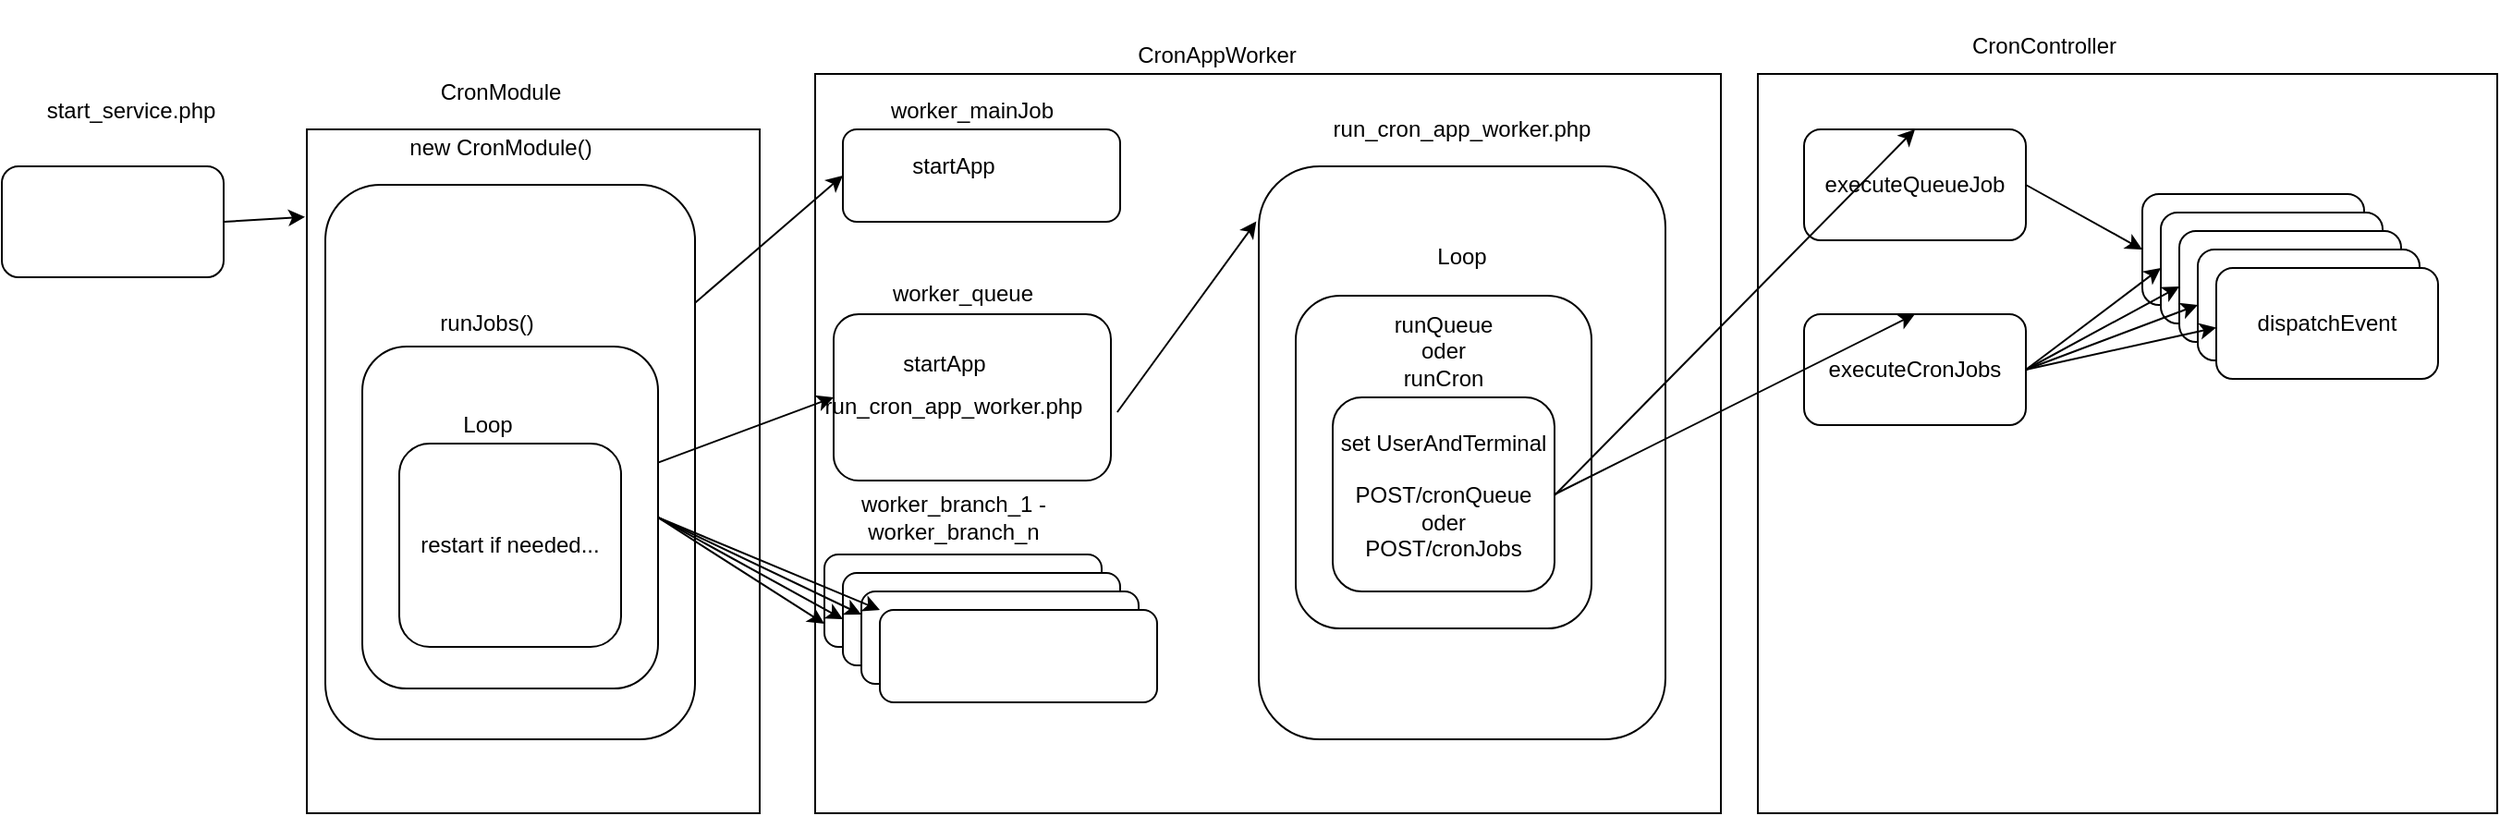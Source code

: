 <mxfile version="14.6.6" type="github">
  <diagram id="3WkeCDNO4JOJ7i5teq0Y" name="Page-1">
    <mxGraphModel dx="2591" dy="739" grid="1" gridSize="10" guides="1" tooltips="1" connect="1" arrows="1" fold="1" page="1" pageScale="1" pageWidth="1169" pageHeight="827" math="0" shadow="0">
      <root>
        <mxCell id="0" />
        <mxCell id="1" parent="0" />
        <mxCell id="vHGJKrFZ5tcl8I4FfaOA-48" value="" style="rounded=0;whiteSpace=wrap;html=1;" parent="1" vertex="1">
          <mxGeometry x="310" y="40" width="490" height="400" as="geometry" />
        </mxCell>
        <mxCell id="vHGJKrFZ5tcl8I4FfaOA-3" value="" style="whiteSpace=wrap;html=1;" parent="1" vertex="1">
          <mxGeometry x="35" y="70" width="245" height="370" as="geometry" />
        </mxCell>
        <mxCell id="vHGJKrFZ5tcl8I4FfaOA-1" value="" style="rounded=1;whiteSpace=wrap;html=1;" parent="1" vertex="1">
          <mxGeometry x="45" y="100" width="200" height="300" as="geometry" />
        </mxCell>
        <mxCell id="vHGJKrFZ5tcl8I4FfaOA-17" value="" style="rounded=1;whiteSpace=wrap;html=1;" parent="1" vertex="1">
          <mxGeometry x="65" y="187.5" width="160" height="185" as="geometry" />
        </mxCell>
        <mxCell id="vHGJKrFZ5tcl8I4FfaOA-2" value="" style="rounded=1;whiteSpace=wrap;html=1;" parent="1" vertex="1">
          <mxGeometry x="320" y="170" width="150" height="90" as="geometry" />
        </mxCell>
        <mxCell id="vHGJKrFZ5tcl8I4FfaOA-4" value="new CronModule()" style="text;html=1;strokeColor=none;fillColor=none;align=center;verticalAlign=middle;whiteSpace=wrap;rounded=0;" parent="1" vertex="1">
          <mxGeometry x="80" y="70" width="120" height="20" as="geometry" />
        </mxCell>
        <mxCell id="vHGJKrFZ5tcl8I4FfaOA-6" value="worker_queue" style="text;html=1;strokeColor=none;fillColor=none;align=center;verticalAlign=middle;whiteSpace=wrap;rounded=0;" parent="1" vertex="1">
          <mxGeometry x="300" y="149" width="180" height="20" as="geometry" />
        </mxCell>
        <mxCell id="vHGJKrFZ5tcl8I4FfaOA-7" value="" style="rounded=1;whiteSpace=wrap;html=1;" parent="1" vertex="1">
          <mxGeometry x="325" y="70" width="150" height="50" as="geometry" />
        </mxCell>
        <mxCell id="vHGJKrFZ5tcl8I4FfaOA-8" value="CronModule" style="text;html=1;strokeColor=none;fillColor=none;align=center;verticalAlign=middle;whiteSpace=wrap;rounded=0;" parent="1" vertex="1">
          <mxGeometry x="50" y="40" width="180" height="20" as="geometry" />
        </mxCell>
        <mxCell id="vHGJKrFZ5tcl8I4FfaOA-9" value="" style="rounded=1;whiteSpace=wrap;html=1;" parent="1" vertex="1">
          <mxGeometry x="315" y="300" width="150" height="50" as="geometry" />
        </mxCell>
        <mxCell id="vHGJKrFZ5tcl8I4FfaOA-10" value="worker_branch_1 - worker_branch_n" style="text;html=1;strokeColor=none;fillColor=none;align=center;verticalAlign=middle;whiteSpace=wrap;rounded=0;" parent="1" vertex="1">
          <mxGeometry x="295" y="270" width="180" height="20" as="geometry" />
        </mxCell>
        <mxCell id="vHGJKrFZ5tcl8I4FfaOA-11" value="" style="rounded=1;whiteSpace=wrap;html=1;" parent="1" vertex="1">
          <mxGeometry x="325" y="310" width="150" height="50" as="geometry" />
        </mxCell>
        <mxCell id="vHGJKrFZ5tcl8I4FfaOA-12" value="" style="rounded=1;whiteSpace=wrap;html=1;" parent="1" vertex="1">
          <mxGeometry x="335" y="320" width="150" height="50" as="geometry" />
        </mxCell>
        <mxCell id="vHGJKrFZ5tcl8I4FfaOA-13" value="" style="rounded=1;whiteSpace=wrap;html=1;" parent="1" vertex="1">
          <mxGeometry x="345" y="330" width="150" height="50" as="geometry" />
        </mxCell>
        <mxCell id="vHGJKrFZ5tcl8I4FfaOA-14" value="worker_mainJob" style="text;html=1;strokeColor=none;fillColor=none;align=center;verticalAlign=middle;whiteSpace=wrap;rounded=0;" parent="1" vertex="1">
          <mxGeometry x="305" y="50" width="180" height="20" as="geometry" />
        </mxCell>
        <mxCell id="vHGJKrFZ5tcl8I4FfaOA-15" value="CronAppWorker" style="text;html=1;strokeColor=none;fillColor=none;align=center;verticalAlign=middle;whiteSpace=wrap;rounded=0;" parent="1" vertex="1">
          <mxGeometry x="315" y="20" width="425" height="20" as="geometry" />
        </mxCell>
        <mxCell id="vHGJKrFZ5tcl8I4FfaOA-16" value="runJobs()" style="text;html=1;strokeColor=none;fillColor=none;align=center;verticalAlign=middle;whiteSpace=wrap;rounded=0;" parent="1" vertex="1">
          <mxGeometry x="85" y="162.5" width="95" height="25" as="geometry" />
        </mxCell>
        <mxCell id="vHGJKrFZ5tcl8I4FfaOA-20" value="" style="endArrow=classic;html=1;entryX=0;entryY=0.5;entryDx=0;entryDy=0;" parent="1" source="vHGJKrFZ5tcl8I4FfaOA-1" target="vHGJKrFZ5tcl8I4FfaOA-7" edge="1">
          <mxGeometry width="50" height="50" relative="1" as="geometry">
            <mxPoint x="140" y="180" as="sourcePoint" />
            <mxPoint x="190" y="130" as="targetPoint" />
          </mxGeometry>
        </mxCell>
        <mxCell id="vHGJKrFZ5tcl8I4FfaOA-21" value="" style="endArrow=classic;html=1;entryX=0;entryY=0.5;entryDx=0;entryDy=0;" parent="1" source="vHGJKrFZ5tcl8I4FfaOA-17" target="vHGJKrFZ5tcl8I4FfaOA-2" edge="1">
          <mxGeometry width="50" height="50" relative="1" as="geometry">
            <mxPoint x="220" y="260" as="sourcePoint" />
            <mxPoint x="270" y="210" as="targetPoint" />
          </mxGeometry>
        </mxCell>
        <mxCell id="vHGJKrFZ5tcl8I4FfaOA-22" value="" style="endArrow=classic;html=1;exitX=1;exitY=0.5;exitDx=0;exitDy=0;entryX=0;entryY=0.75;entryDx=0;entryDy=0;" parent="1" source="vHGJKrFZ5tcl8I4FfaOA-17" target="vHGJKrFZ5tcl8I4FfaOA-9" edge="1">
          <mxGeometry width="50" height="50" relative="1" as="geometry">
            <mxPoint x="390" y="180" as="sourcePoint" />
            <mxPoint x="440" y="130" as="targetPoint" />
          </mxGeometry>
        </mxCell>
        <mxCell id="vHGJKrFZ5tcl8I4FfaOA-23" value="" style="endArrow=classic;html=1;exitX=1;exitY=0.5;exitDx=0;exitDy=0;entryX=0;entryY=0.5;entryDx=0;entryDy=0;" parent="1" source="vHGJKrFZ5tcl8I4FfaOA-17" target="vHGJKrFZ5tcl8I4FfaOA-11" edge="1">
          <mxGeometry width="50" height="50" relative="1" as="geometry">
            <mxPoint x="230" y="225" as="sourcePoint" />
            <mxPoint x="325" y="335" as="targetPoint" />
          </mxGeometry>
        </mxCell>
        <mxCell id="vHGJKrFZ5tcl8I4FfaOA-24" value="" style="endArrow=classic;html=1;entryX=0;entryY=0.25;entryDx=0;entryDy=0;exitX=1;exitY=0.5;exitDx=0;exitDy=0;" parent="1" source="vHGJKrFZ5tcl8I4FfaOA-17" target="vHGJKrFZ5tcl8I4FfaOA-12" edge="1">
          <mxGeometry width="50" height="50" relative="1" as="geometry">
            <mxPoint x="220" y="220" as="sourcePoint" />
            <mxPoint x="335" y="345" as="targetPoint" />
          </mxGeometry>
        </mxCell>
        <mxCell id="vHGJKrFZ5tcl8I4FfaOA-25" value="" style="endArrow=classic;html=1;exitX=1;exitY=0.5;exitDx=0;exitDy=0;entryX=0;entryY=0;entryDx=0;entryDy=0;" parent="1" source="vHGJKrFZ5tcl8I4FfaOA-17" target="vHGJKrFZ5tcl8I4FfaOA-13" edge="1">
          <mxGeometry width="50" height="50" relative="1" as="geometry">
            <mxPoint x="220" y="220" as="sourcePoint" />
            <mxPoint x="340" y="333" as="targetPoint" />
          </mxGeometry>
        </mxCell>
        <mxCell id="vHGJKrFZ5tcl8I4FfaOA-26" value="startApp" style="text;html=1;strokeColor=none;fillColor=none;align=center;verticalAlign=middle;whiteSpace=wrap;rounded=0;" parent="1" vertex="1">
          <mxGeometry x="365" y="80" width="40" height="20" as="geometry" />
        </mxCell>
        <mxCell id="vHGJKrFZ5tcl8I4FfaOA-29" value="startApp" style="text;html=1;strokeColor=none;fillColor=none;align=center;verticalAlign=middle;whiteSpace=wrap;rounded=0;" parent="1" vertex="1">
          <mxGeometry x="360" y="187" width="40" height="20" as="geometry" />
        </mxCell>
        <mxCell id="vHGJKrFZ5tcl8I4FfaOA-30" value="run_cron_app_worker.php" style="text;html=1;strokeColor=none;fillColor=none;align=center;verticalAlign=middle;whiteSpace=wrap;rounded=0;" parent="1" vertex="1">
          <mxGeometry x="365" y="210" width="40" height="20" as="geometry" />
        </mxCell>
        <mxCell id="vHGJKrFZ5tcl8I4FfaOA-33" value="start_service.php" style="text;html=1;strokeColor=none;fillColor=none;align=center;verticalAlign=middle;whiteSpace=wrap;rounded=0;" parent="1" vertex="1">
          <mxGeometry x="-80" y="50" width="40" height="20" as="geometry" />
        </mxCell>
        <mxCell id="vHGJKrFZ5tcl8I4FfaOA-34" value="Loop" style="text;html=1;strokeColor=none;fillColor=none;align=center;verticalAlign=middle;whiteSpace=wrap;rounded=0;" parent="1" vertex="1">
          <mxGeometry x="112.5" y="220" width="40" height="20" as="geometry" />
        </mxCell>
        <mxCell id="vHGJKrFZ5tcl8I4FfaOA-36" value="restart if needed..." style="rounded=1;whiteSpace=wrap;html=1;" parent="1" vertex="1">
          <mxGeometry x="85" y="240" width="120" height="110" as="geometry" />
        </mxCell>
        <mxCell id="vHGJKrFZ5tcl8I4FfaOA-37" value="" style="endArrow=classic;html=1;entryX=-0.004;entryY=0.128;entryDx=0;entryDy=0;entryPerimeter=0;exitX=1;exitY=0.5;exitDx=0;exitDy=0;" parent="1" source="vHGJKrFZ5tcl8I4FfaOA-39" target="vHGJKrFZ5tcl8I4FfaOA-3" edge="1">
          <mxGeometry width="50" height="50" relative="1" as="geometry">
            <mxPoint x="-70" y="140" as="sourcePoint" />
            <mxPoint x="440" y="110" as="targetPoint" />
          </mxGeometry>
        </mxCell>
        <mxCell id="vHGJKrFZ5tcl8I4FfaOA-39" value="" style="rounded=1;whiteSpace=wrap;html=1;" parent="1" vertex="1">
          <mxGeometry x="-130" y="90" width="120" height="60" as="geometry" />
        </mxCell>
        <mxCell id="vHGJKrFZ5tcl8I4FfaOA-41" value="" style="rounded=1;whiteSpace=wrap;html=1;" parent="1" vertex="1">
          <mxGeometry x="550" y="90" width="220" height="310" as="geometry" />
        </mxCell>
        <mxCell id="vHGJKrFZ5tcl8I4FfaOA-42" value="" style="rounded=1;whiteSpace=wrap;html=1;" parent="1" vertex="1">
          <mxGeometry x="570" y="160" width="160" height="180" as="geometry" />
        </mxCell>
        <mxCell id="vHGJKrFZ5tcl8I4FfaOA-43" value="Loop" style="text;html=1;strokeColor=none;fillColor=none;align=center;verticalAlign=middle;whiteSpace=wrap;rounded=0;" parent="1" vertex="1">
          <mxGeometry x="640" y="129" width="40" height="20" as="geometry" />
        </mxCell>
        <mxCell id="vHGJKrFZ5tcl8I4FfaOA-44" value="run_cron_app_worker.php" style="text;html=1;strokeColor=none;fillColor=none;align=center;verticalAlign=middle;whiteSpace=wrap;rounded=0;" parent="1" vertex="1">
          <mxGeometry x="640" y="60" width="40" height="20" as="geometry" />
        </mxCell>
        <mxCell id="vHGJKrFZ5tcl8I4FfaOA-45" value="" style="endArrow=classic;html=1;entryX=-0.006;entryY=0.096;entryDx=0;entryDy=0;entryPerimeter=0;exitX=1.023;exitY=0.589;exitDx=0;exitDy=0;exitPerimeter=0;" parent="1" source="vHGJKrFZ5tcl8I4FfaOA-2" target="vHGJKrFZ5tcl8I4FfaOA-41" edge="1">
          <mxGeometry width="50" height="50" relative="1" as="geometry">
            <mxPoint x="390" y="360" as="sourcePoint" />
            <mxPoint x="440" y="310" as="targetPoint" />
          </mxGeometry>
        </mxCell>
        <mxCell id="vHGJKrFZ5tcl8I4FfaOA-46" value="runQueue oder&lt;br&gt;runCron" style="text;html=1;strokeColor=none;fillColor=none;align=center;verticalAlign=middle;whiteSpace=wrap;rounded=0;" parent="1" vertex="1">
          <mxGeometry x="630" y="180" width="40" height="20" as="geometry" />
        </mxCell>
        <mxCell id="xk0VU2B57EffYjzDep0H-1" value="CronController" style="text;html=1;strokeColor=none;fillColor=none;align=center;verticalAlign=middle;whiteSpace=wrap;rounded=0;" vertex="1" parent="1">
          <mxGeometry x="900" width="150" height="50" as="geometry" />
        </mxCell>
        <mxCell id="xk0VU2B57EffYjzDep0H-2" value="" style="whiteSpace=wrap;html=1;aspect=fixed;" vertex="1" parent="1">
          <mxGeometry x="820" y="40" width="400" height="400" as="geometry" />
        </mxCell>
        <mxCell id="xk0VU2B57EffYjzDep0H-3" value="executeQueueJob" style="rounded=1;whiteSpace=wrap;html=1;" vertex="1" parent="1">
          <mxGeometry x="845" y="70" width="120" height="60" as="geometry" />
        </mxCell>
        <mxCell id="xk0VU2B57EffYjzDep0H-4" value="executeCronJobs" style="rounded=1;whiteSpace=wrap;html=1;" vertex="1" parent="1">
          <mxGeometry x="845" y="170" width="120" height="60" as="geometry" />
        </mxCell>
        <mxCell id="xk0VU2B57EffYjzDep0H-5" value="dispatchEvent" style="rounded=1;whiteSpace=wrap;html=1;" vertex="1" parent="1">
          <mxGeometry x="1028" y="105" width="120" height="60" as="geometry" />
        </mxCell>
        <mxCell id="xk0VU2B57EffYjzDep0H-6" value="dispatchEvent" style="rounded=1;whiteSpace=wrap;html=1;" vertex="1" parent="1">
          <mxGeometry x="1038" y="115" width="120" height="60" as="geometry" />
        </mxCell>
        <mxCell id="xk0VU2B57EffYjzDep0H-7" value="dispatchEvent" style="rounded=1;whiteSpace=wrap;html=1;" vertex="1" parent="1">
          <mxGeometry x="1048" y="125" width="120" height="60" as="geometry" />
        </mxCell>
        <mxCell id="xk0VU2B57EffYjzDep0H-8" value="dispatchEvent" style="rounded=1;whiteSpace=wrap;html=1;" vertex="1" parent="1">
          <mxGeometry x="1058" y="135" width="120" height="60" as="geometry" />
        </mxCell>
        <mxCell id="xk0VU2B57EffYjzDep0H-9" value="dispatchEvent" style="rounded=1;whiteSpace=wrap;html=1;" vertex="1" parent="1">
          <mxGeometry x="1068" y="145" width="120" height="60" as="geometry" />
        </mxCell>
        <mxCell id="xk0VU2B57EffYjzDep0H-10" value="" style="endArrow=classic;html=1;exitX=1;exitY=0.5;exitDx=0;exitDy=0;entryX=0;entryY=0.5;entryDx=0;entryDy=0;" edge="1" parent="1" source="xk0VU2B57EffYjzDep0H-3" target="xk0VU2B57EffYjzDep0H-5">
          <mxGeometry width="50" height="50" relative="1" as="geometry">
            <mxPoint x="970" y="150" as="sourcePoint" />
            <mxPoint x="1020" y="100" as="targetPoint" />
          </mxGeometry>
        </mxCell>
        <mxCell id="xk0VU2B57EffYjzDep0H-11" value="" style="endArrow=classic;html=1;exitX=1;exitY=0.5;exitDx=0;exitDy=0;entryX=0;entryY=0.5;entryDx=0;entryDy=0;" edge="1" parent="1" source="xk0VU2B57EffYjzDep0H-4" target="xk0VU2B57EffYjzDep0H-6">
          <mxGeometry width="50" height="50" relative="1" as="geometry">
            <mxPoint x="975" y="110" as="sourcePoint" />
            <mxPoint x="1110" y="145" as="targetPoint" />
          </mxGeometry>
        </mxCell>
        <mxCell id="xk0VU2B57EffYjzDep0H-12" value="" style="endArrow=classic;html=1;entryX=0;entryY=0.5;entryDx=0;entryDy=0;exitX=1;exitY=0.5;exitDx=0;exitDy=0;" edge="1" parent="1" source="xk0VU2B57EffYjzDep0H-4" target="xk0VU2B57EffYjzDep0H-7">
          <mxGeometry width="50" height="50" relative="1" as="geometry">
            <mxPoint x="985" y="120" as="sourcePoint" />
            <mxPoint x="1120" y="155" as="targetPoint" />
          </mxGeometry>
        </mxCell>
        <mxCell id="xk0VU2B57EffYjzDep0H-13" value="" style="endArrow=classic;html=1;exitX=1;exitY=0.5;exitDx=0;exitDy=0;entryX=0;entryY=0.5;entryDx=0;entryDy=0;" edge="1" parent="1" source="xk0VU2B57EffYjzDep0H-4" target="xk0VU2B57EffYjzDep0H-8">
          <mxGeometry width="50" height="50" relative="1" as="geometry">
            <mxPoint x="995" y="130" as="sourcePoint" />
            <mxPoint x="1130" y="165" as="targetPoint" />
          </mxGeometry>
        </mxCell>
        <mxCell id="xk0VU2B57EffYjzDep0H-14" value="" style="endArrow=classic;html=1;exitX=1;exitY=0.5;exitDx=0;exitDy=0;" edge="1" parent="1" source="xk0VU2B57EffYjzDep0H-4">
          <mxGeometry width="50" height="50" relative="1" as="geometry">
            <mxPoint x="965" y="193" as="sourcePoint" />
            <mxPoint x="1068" y="177.202" as="targetPoint" />
          </mxGeometry>
        </mxCell>
        <mxCell id="xk0VU2B57EffYjzDep0H-15" value="set UserAndTerminal&lt;br&gt;&lt;br&gt;POST/cronQueue&lt;br&gt;oder&lt;br&gt;POST/cronJobs" style="rounded=1;whiteSpace=wrap;html=1;" vertex="1" parent="1">
          <mxGeometry x="590" y="215" width="120" height="105" as="geometry" />
        </mxCell>
        <mxCell id="xk0VU2B57EffYjzDep0H-16" value="" style="endArrow=classic;html=1;entryX=0.5;entryY=0;entryDx=0;entryDy=0;" edge="1" parent="1" target="xk0VU2B57EffYjzDep0H-3">
          <mxGeometry width="50" height="50" relative="1" as="geometry">
            <mxPoint x="710" y="268" as="sourcePoint" />
            <mxPoint x="480" y="430" as="targetPoint" />
          </mxGeometry>
        </mxCell>
        <mxCell id="xk0VU2B57EffYjzDep0H-17" value="" style="endArrow=classic;html=1;entryX=0.5;entryY=0;entryDx=0;entryDy=0;exitX=1;exitY=0.5;exitDx=0;exitDy=0;" edge="1" parent="1" source="xk0VU2B57EffYjzDep0H-15" target="xk0VU2B57EffYjzDep0H-4">
          <mxGeometry width="50" height="50" relative="1" as="geometry">
            <mxPoint x="650" y="320" as="sourcePoint" />
            <mxPoint x="215" y="570" as="targetPoint" />
          </mxGeometry>
        </mxCell>
      </root>
    </mxGraphModel>
  </diagram>
</mxfile>
